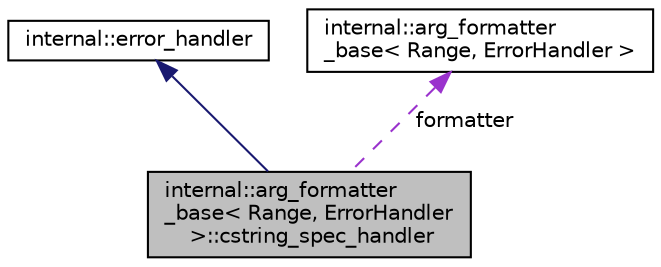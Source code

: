 digraph "internal::arg_formatter_base&lt; Range, ErrorHandler &gt;::cstring_spec_handler"
{
  edge [fontname="Helvetica",fontsize="10",labelfontname="Helvetica",labelfontsize="10"];
  node [fontname="Helvetica",fontsize="10",shape=record];
  Node2 [label="internal::arg_formatter\l_base\< Range, ErrorHandler\l \>::cstring_spec_handler",height=0.2,width=0.4,color="black", fillcolor="grey75", style="filled", fontcolor="black"];
  Node3 -> Node2 [dir="back",color="midnightblue",fontsize="10",style="solid",fontname="Helvetica"];
  Node3 [label="internal::error_handler",height=0.2,width=0.4,color="black", fillcolor="white", style="filled",URL="$structinternal_1_1error__handler.html"];
  Node4 -> Node2 [dir="back",color="darkorchid3",fontsize="10",style="dashed",label=" formatter" ,fontname="Helvetica"];
  Node4 [label="internal::arg_formatter\l_base\< Range, ErrorHandler \>",height=0.2,width=0.4,color="black", fillcolor="white", style="filled",URL="$classinternal_1_1arg__formatter__base.html"];
}

